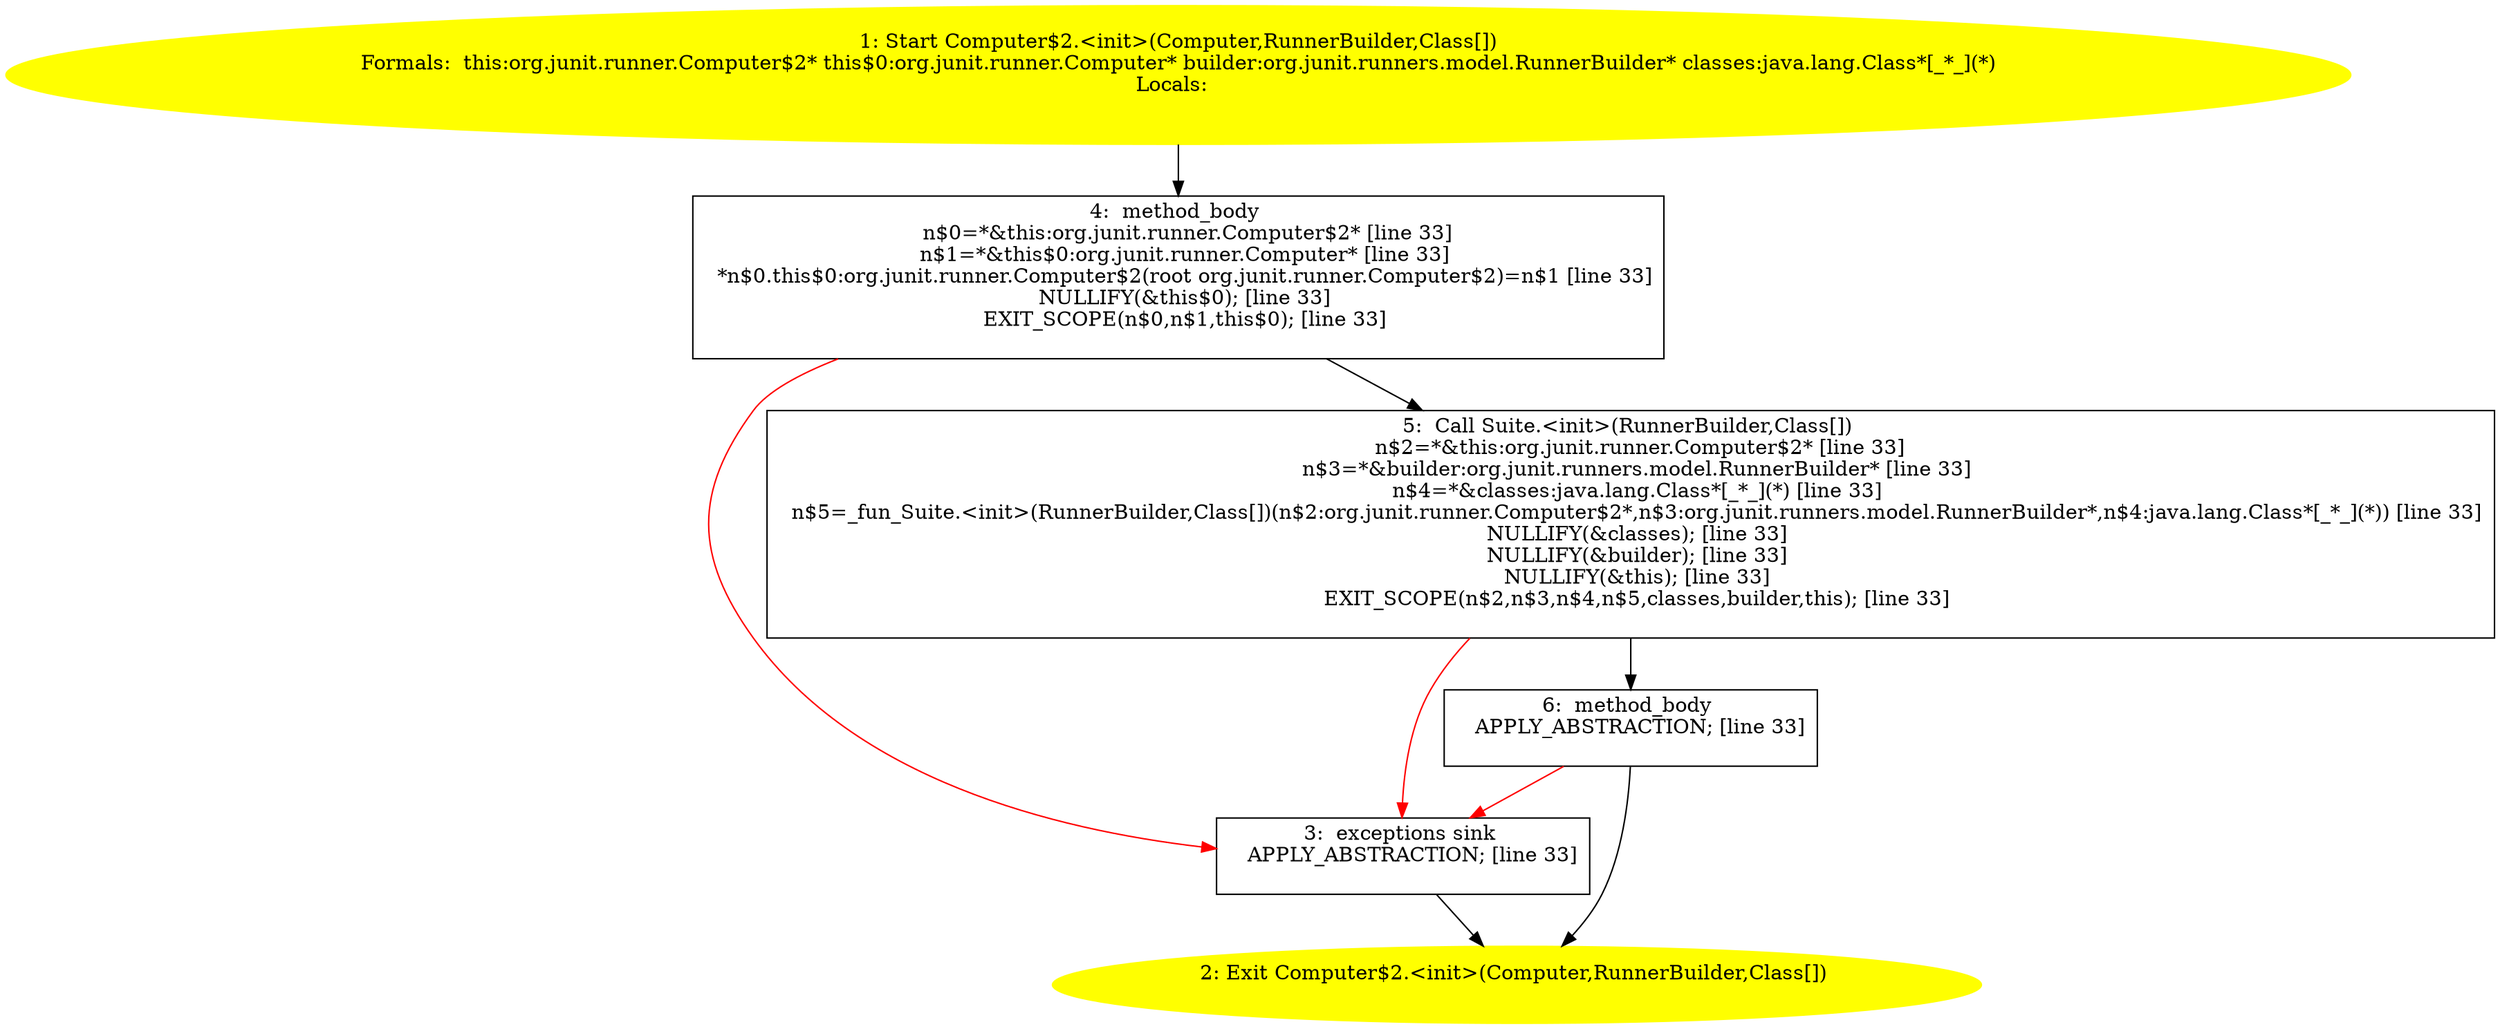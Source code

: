 /* @generated */
digraph cfg {
"org.junit.runner.Computer$2.<init>(org.junit.runner.Computer,org.junit.runners.model.RunnerBuilder,j.e4f955bbe3f7798225f047c8b7a4acf3_1" [label="1: Start Computer$2.<init>(Computer,RunnerBuilder,Class[])\nFormals:  this:org.junit.runner.Computer$2* this$0:org.junit.runner.Computer* builder:org.junit.runners.model.RunnerBuilder* classes:java.lang.Class*[_*_](*)\nLocals:  \n  " color=yellow style=filled]
	

	 "org.junit.runner.Computer$2.<init>(org.junit.runner.Computer,org.junit.runners.model.RunnerBuilder,j.e4f955bbe3f7798225f047c8b7a4acf3_1" -> "org.junit.runner.Computer$2.<init>(org.junit.runner.Computer,org.junit.runners.model.RunnerBuilder,j.e4f955bbe3f7798225f047c8b7a4acf3_4" ;
"org.junit.runner.Computer$2.<init>(org.junit.runner.Computer,org.junit.runners.model.RunnerBuilder,j.e4f955bbe3f7798225f047c8b7a4acf3_2" [label="2: Exit Computer$2.<init>(Computer,RunnerBuilder,Class[]) \n  " color=yellow style=filled]
	

"org.junit.runner.Computer$2.<init>(org.junit.runner.Computer,org.junit.runners.model.RunnerBuilder,j.e4f955bbe3f7798225f047c8b7a4acf3_3" [label="3:  exceptions sink \n   APPLY_ABSTRACTION; [line 33]\n " shape="box"]
	

	 "org.junit.runner.Computer$2.<init>(org.junit.runner.Computer,org.junit.runners.model.RunnerBuilder,j.e4f955bbe3f7798225f047c8b7a4acf3_3" -> "org.junit.runner.Computer$2.<init>(org.junit.runner.Computer,org.junit.runners.model.RunnerBuilder,j.e4f955bbe3f7798225f047c8b7a4acf3_2" ;
"org.junit.runner.Computer$2.<init>(org.junit.runner.Computer,org.junit.runners.model.RunnerBuilder,j.e4f955bbe3f7798225f047c8b7a4acf3_4" [label="4:  method_body \n   n$0=*&this:org.junit.runner.Computer$2* [line 33]\n  n$1=*&this$0:org.junit.runner.Computer* [line 33]\n  *n$0.this$0:org.junit.runner.Computer$2(root org.junit.runner.Computer$2)=n$1 [line 33]\n  NULLIFY(&this$0); [line 33]\n  EXIT_SCOPE(n$0,n$1,this$0); [line 33]\n " shape="box"]
	

	 "org.junit.runner.Computer$2.<init>(org.junit.runner.Computer,org.junit.runners.model.RunnerBuilder,j.e4f955bbe3f7798225f047c8b7a4acf3_4" -> "org.junit.runner.Computer$2.<init>(org.junit.runner.Computer,org.junit.runners.model.RunnerBuilder,j.e4f955bbe3f7798225f047c8b7a4acf3_5" ;
	 "org.junit.runner.Computer$2.<init>(org.junit.runner.Computer,org.junit.runners.model.RunnerBuilder,j.e4f955bbe3f7798225f047c8b7a4acf3_4" -> "org.junit.runner.Computer$2.<init>(org.junit.runner.Computer,org.junit.runners.model.RunnerBuilder,j.e4f955bbe3f7798225f047c8b7a4acf3_3" [color="red" ];
"org.junit.runner.Computer$2.<init>(org.junit.runner.Computer,org.junit.runners.model.RunnerBuilder,j.e4f955bbe3f7798225f047c8b7a4acf3_5" [label="5:  Call Suite.<init>(RunnerBuilder,Class[]) \n   n$2=*&this:org.junit.runner.Computer$2* [line 33]\n  n$3=*&builder:org.junit.runners.model.RunnerBuilder* [line 33]\n  n$4=*&classes:java.lang.Class*[_*_](*) [line 33]\n  n$5=_fun_Suite.<init>(RunnerBuilder,Class[])(n$2:org.junit.runner.Computer$2*,n$3:org.junit.runners.model.RunnerBuilder*,n$4:java.lang.Class*[_*_](*)) [line 33]\n  NULLIFY(&classes); [line 33]\n  NULLIFY(&builder); [line 33]\n  NULLIFY(&this); [line 33]\n  EXIT_SCOPE(n$2,n$3,n$4,n$5,classes,builder,this); [line 33]\n " shape="box"]
	

	 "org.junit.runner.Computer$2.<init>(org.junit.runner.Computer,org.junit.runners.model.RunnerBuilder,j.e4f955bbe3f7798225f047c8b7a4acf3_5" -> "org.junit.runner.Computer$2.<init>(org.junit.runner.Computer,org.junit.runners.model.RunnerBuilder,j.e4f955bbe3f7798225f047c8b7a4acf3_6" ;
	 "org.junit.runner.Computer$2.<init>(org.junit.runner.Computer,org.junit.runners.model.RunnerBuilder,j.e4f955bbe3f7798225f047c8b7a4acf3_5" -> "org.junit.runner.Computer$2.<init>(org.junit.runner.Computer,org.junit.runners.model.RunnerBuilder,j.e4f955bbe3f7798225f047c8b7a4acf3_3" [color="red" ];
"org.junit.runner.Computer$2.<init>(org.junit.runner.Computer,org.junit.runners.model.RunnerBuilder,j.e4f955bbe3f7798225f047c8b7a4acf3_6" [label="6:  method_body \n   APPLY_ABSTRACTION; [line 33]\n " shape="box"]
	

	 "org.junit.runner.Computer$2.<init>(org.junit.runner.Computer,org.junit.runners.model.RunnerBuilder,j.e4f955bbe3f7798225f047c8b7a4acf3_6" -> "org.junit.runner.Computer$2.<init>(org.junit.runner.Computer,org.junit.runners.model.RunnerBuilder,j.e4f955bbe3f7798225f047c8b7a4acf3_2" ;
	 "org.junit.runner.Computer$2.<init>(org.junit.runner.Computer,org.junit.runners.model.RunnerBuilder,j.e4f955bbe3f7798225f047c8b7a4acf3_6" -> "org.junit.runner.Computer$2.<init>(org.junit.runner.Computer,org.junit.runners.model.RunnerBuilder,j.e4f955bbe3f7798225f047c8b7a4acf3_3" [color="red" ];
}
